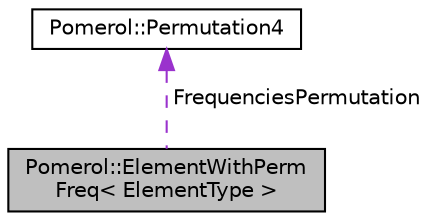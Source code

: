 digraph "Pomerol::ElementWithPermFreq&lt; ElementType &gt;"
{
  edge [fontname="Helvetica",fontsize="10",labelfontname="Helvetica",labelfontsize="10"];
  node [fontname="Helvetica",fontsize="10",shape=record];
  Node1 [label="Pomerol::ElementWithPerm\lFreq\< ElementType \>",height=0.2,width=0.4,color="black", fillcolor="grey75", style="filled", fontcolor="black"];
  Node2 -> Node1 [dir="back",color="darkorchid3",fontsize="10",style="dashed",label=" FrequenciesPermutation" ,fontname="Helvetica"];
  Node2 [label="Pomerol::Permutation4",height=0.2,width=0.4,color="black", fillcolor="white", style="filled",URL="$struct_pomerol_1_1_permutation4.html",tooltip="Permutation of 4 elements. "];
}
